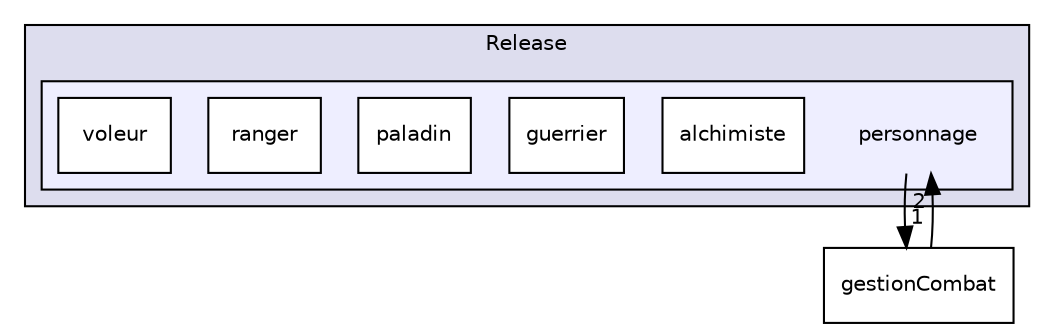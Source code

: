 digraph "Release/personnage" {
  compound=true
  node [ fontsize="10", fontname="Helvetica"];
  edge [ labelfontsize="10", labelfontname="Helvetica"];
  subgraph clusterdir_92709420fde8ca446636ff7c23065e8b {
    graph [ bgcolor="#ddddee", pencolor="black", label="Release" fontname="Helvetica", fontsize="10", URL="dir_92709420fde8ca446636ff7c23065e8b.html"]
  subgraph clusterdir_3f0aabf6415b49a526ddd50d35f12c27 {
    graph [ bgcolor="#eeeeff", pencolor="black", label="" URL="dir_3f0aabf6415b49a526ddd50d35f12c27.html"];
    dir_3f0aabf6415b49a526ddd50d35f12c27 [shape=plaintext label="personnage"];
    dir_cb3009c19a7c71339a14aeff06485cab [shape=box label="alchimiste" color="black" fillcolor="white" style="filled" URL="dir_cb3009c19a7c71339a14aeff06485cab.html"];
    dir_0eb8350aa25de3c8307853e9472ba042 [shape=box label="guerrier" color="black" fillcolor="white" style="filled" URL="dir_0eb8350aa25de3c8307853e9472ba042.html"];
    dir_d2f21bc58073fe1b529338963b529b5c [shape=box label="paladin" color="black" fillcolor="white" style="filled" URL="dir_d2f21bc58073fe1b529338963b529b5c.html"];
    dir_7ab765edf8b066e3a90aff52f4313fea [shape=box label="ranger" color="black" fillcolor="white" style="filled" URL="dir_7ab765edf8b066e3a90aff52f4313fea.html"];
    dir_a18d992d2f988568877f5c3075f9c1ca [shape=box label="voleur" color="black" fillcolor="white" style="filled" URL="dir_a18d992d2f988568877f5c3075f9c1ca.html"];
  }
  }
  dir_6a7db5585b58a86db9bdf01f9d1be1bc [shape=box label="gestionCombat" URL="dir_6a7db5585b58a86db9bdf01f9d1be1bc.html"];
  dir_6a7db5585b58a86db9bdf01f9d1be1bc->dir_3f0aabf6415b49a526ddd50d35f12c27 [headlabel="2", labeldistance=1.5 headhref="dir_000003_000005.html"];
  dir_3f0aabf6415b49a526ddd50d35f12c27->dir_6a7db5585b58a86db9bdf01f9d1be1bc [headlabel="1", labeldistance=1.5 headhref="dir_000005_000003.html"];
}
